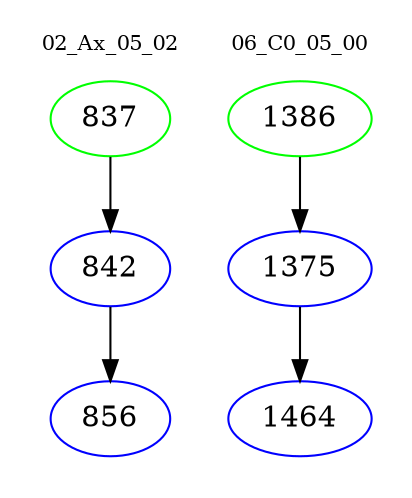 digraph{
subgraph cluster_0 {
color = white
label = "02_Ax_05_02";
fontsize=10;
T0_837 [label="837", color="green"]
T0_837 -> T0_842 [color="black"]
T0_842 [label="842", color="blue"]
T0_842 -> T0_856 [color="black"]
T0_856 [label="856", color="blue"]
}
subgraph cluster_1 {
color = white
label = "06_C0_05_00";
fontsize=10;
T1_1386 [label="1386", color="green"]
T1_1386 -> T1_1375 [color="black"]
T1_1375 [label="1375", color="blue"]
T1_1375 -> T1_1464 [color="black"]
T1_1464 [label="1464", color="blue"]
}
}
